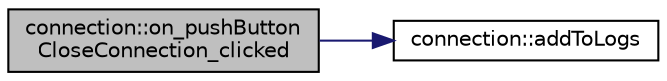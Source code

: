 digraph "connection::on_pushButtonCloseConnection_clicked"
{
 // LATEX_PDF_SIZE
  edge [fontname="Helvetica",fontsize="10",labelfontname="Helvetica",labelfontsize="10"];
  node [fontname="Helvetica",fontsize="10",shape=record];
  rankdir="LR";
  Node1 [label="connection::on_pushButton\lCloseConnection_clicked",height=0.2,width=0.4,color="black", fillcolor="grey75", style="filled", fontcolor="black",tooltip="Slot dla przycisku \"Disconnect\". Zamyka połączenie z otwartym portem."];
  Node1 -> Node2 [color="midnightblue",fontsize="10",style="solid",fontname="Helvetica"];
  Node2 [label="connection::addToLogs",height=0.2,width=0.4,color="black", fillcolor="white", style="filled",URL="$classconnection.html#a9d7bcdd6c199f10ad388395f67df492f",tooltip="Funkcja wysyła wiadomość do okna z logami."];
}
